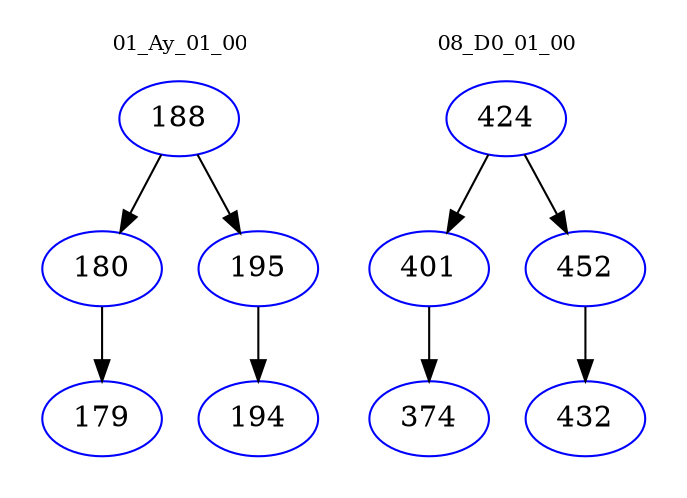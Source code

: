 digraph{
subgraph cluster_0 {
color = white
label = "01_Ay_01_00";
fontsize=10;
T0_188 [label="188", color="blue"]
T0_188 -> T0_180 [color="black"]
T0_180 [label="180", color="blue"]
T0_180 -> T0_179 [color="black"]
T0_179 [label="179", color="blue"]
T0_188 -> T0_195 [color="black"]
T0_195 [label="195", color="blue"]
T0_195 -> T0_194 [color="black"]
T0_194 [label="194", color="blue"]
}
subgraph cluster_1 {
color = white
label = "08_D0_01_00";
fontsize=10;
T1_424 [label="424", color="blue"]
T1_424 -> T1_401 [color="black"]
T1_401 [label="401", color="blue"]
T1_401 -> T1_374 [color="black"]
T1_374 [label="374", color="blue"]
T1_424 -> T1_452 [color="black"]
T1_452 [label="452", color="blue"]
T1_452 -> T1_432 [color="black"]
T1_432 [label="432", color="blue"]
}
}
